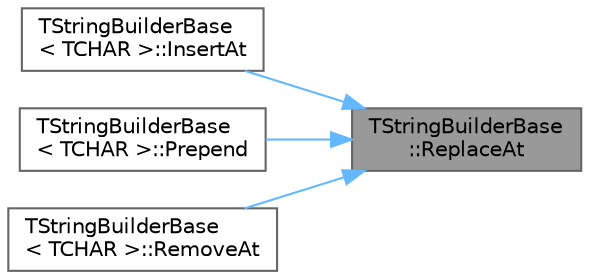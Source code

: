 digraph "TStringBuilderBase::ReplaceAt"
{
 // INTERACTIVE_SVG=YES
 // LATEX_PDF_SIZE
  bgcolor="transparent";
  edge [fontname=Helvetica,fontsize=10,labelfontname=Helvetica,labelfontsize=10];
  node [fontname=Helvetica,fontsize=10,shape=box,height=0.2,width=0.4];
  rankdir="RL";
  Node1 [id="Node000001",label="TStringBuilderBase\l::ReplaceAt",height=0.2,width=0.4,color="gray40", fillcolor="grey60", style="filled", fontcolor="black",tooltip="Replace characters at given position and length with substring."];
  Node1 -> Node2 [id="edge1_Node000001_Node000002",dir="back",color="steelblue1",style="solid",tooltip=" "];
  Node2 [id="Node000002",label="TStringBuilderBase\l\< TCHAR \>::InsertAt",height=0.2,width=0.4,color="grey40", fillcolor="white", style="filled",URL="$d6/dbc/classTStringBuilderBase.html#aa6a857c8f846f25499d9c95575402784",tooltip=" "];
  Node1 -> Node3 [id="edge2_Node000001_Node000003",dir="back",color="steelblue1",style="solid",tooltip=" "];
  Node3 [id="Node000003",label="TStringBuilderBase\l\< TCHAR \>::Prepend",height=0.2,width=0.4,color="grey40", fillcolor="white", style="filled",URL="$d6/dbc/classTStringBuilderBase.html#a793a7cfa6ae32753abd232a11ea51a18",tooltip=" "];
  Node1 -> Node4 [id="edge3_Node000001_Node000004",dir="back",color="steelblue1",style="solid",tooltip=" "];
  Node4 [id="Node000004",label="TStringBuilderBase\l\< TCHAR \>::RemoveAt",height=0.2,width=0.4,color="grey40", fillcolor="white", style="filled",URL="$d6/dbc/classTStringBuilderBase.html#a9cc7fb6944d14b652601528f8ea5a672",tooltip=" "];
}
